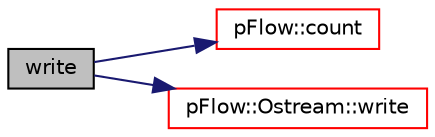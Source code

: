 digraph "write"
{
 // LATEX_PDF_SIZE
  edge [fontname="Helvetica",fontsize="10",labelfontname="Helvetica",labelfontsize="10"];
  node [fontname="Helvetica",fontsize="10",shape=record];
  rankdir="LR";
  Node1 [label="write",height=0.2,width=0.4,color="black", fillcolor="grey75", style="filled", fontcolor="black",tooltip="Write a block of binray data."];
  Node1 -> Node2 [color="midnightblue",fontsize="10",style="solid",fontname="Helvetica"];
  Node2 [label="pFlow::count",height=0.2,width=0.4,color="red", fillcolor="white", style="filled",URL="$namespacepFlow.html#ab484dde689e0549b38dbaf95068150af",tooltip=" "];
  Node1 -> Node4 [color="midnightblue",fontsize="10",style="solid",fontname="Helvetica"];
  Node4 [label="pFlow::Ostream::write",height=0.2,width=0.4,color="red", fillcolor="white", style="filled",URL="$classpFlow_1_1Ostream.html#af0296de2f120be163c138350c0c26507",tooltip="Write token to stream or otherwise handle it."];
}
